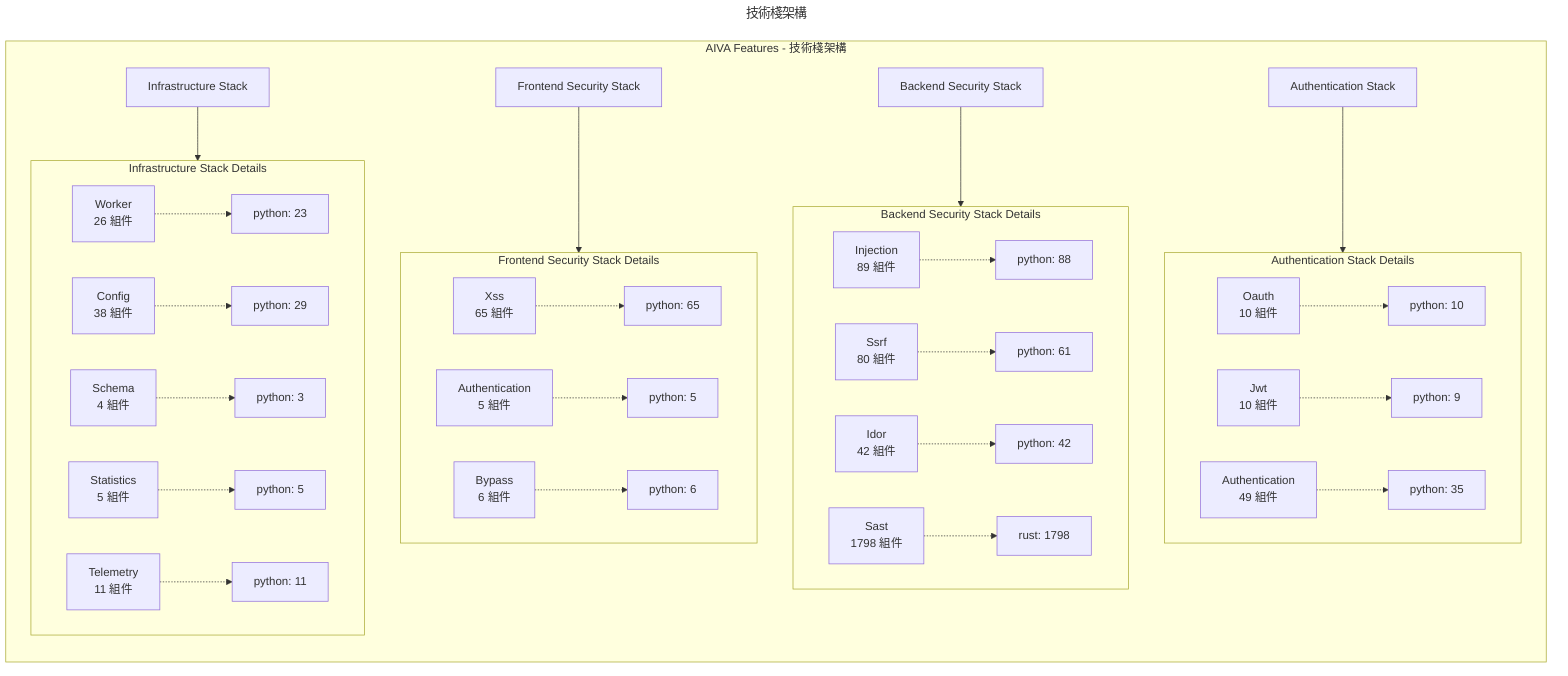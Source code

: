 ---
title: 技術棧架構
---
flowchart TD
    subgraph "AIVA Features - 技術棧架構"
        direction TB
        S1["Frontend Security Stack"]
        S1 --> S1_DETAILS
        subgraph S1_DETAILS["Frontend Security Stack Details"]
            C2["Xss<br/>65 組件"]
            C2 -.-> L3["python: 65"]
            C4["Authentication<br/>5 組件"]
            C4 -.-> L5["python: 5"]
            C6["Bypass<br/>6 組件"]
            C6 -.-> L7["python: 6"]
        end
        S8["Backend Security Stack"]
        S8 --> S8_DETAILS
        subgraph S8_DETAILS["Backend Security Stack Details"]
            C9["Injection<br/>89 組件"]
            C9 -.-> L10["python: 88"]
            C11["Ssrf<br/>80 組件"]
            C11 -.-> L12["python: 61"]
            C13["Idor<br/>42 組件"]
            C13 -.-> L14["python: 42"]
            C15["Sast<br/>1798 組件"]
            C15 -.-> L16["rust: 1798"]
        end
        S17["Authentication Stack"]
        S17 --> S17_DETAILS
        subgraph S17_DETAILS["Authentication Stack Details"]
            C18["Oauth<br/>10 組件"]
            C18 -.-> L19["python: 10"]
            C20["Jwt<br/>10 組件"]
            C20 -.-> L21["python: 9"]
            C22["Authentication<br/>49 組件"]
            C22 -.-> L23["python: 35"]
        end
        S24["Infrastructure Stack"]
        S24 --> S24_DETAILS
        subgraph S24_DETAILS["Infrastructure Stack Details"]
            C25["Worker<br/>26 組件"]
            C25 -.-> L26["python: 23"]
            C27["Config<br/>38 組件"]
            C27 -.-> L28["python: 29"]
            C29["Schema<br/>4 組件"]
            C29 -.-> L30["python: 3"]
            C31["Statistics<br/>5 組件"]
            C31 -.-> L32["python: 5"]
            C33["Telemetry<br/>11 組件"]
            C33 -.-> L34["python: 11"]
        end

    end

    classDef stackStyle fill:#e1f5fe,stroke:#01579b,stroke-width:2px
    classDef clusterStyle fill:#f3e5f5,stroke:#4a148c,stroke-width:2px  
    classDef componentStyle fill:#e8f5e8,stroke:#1b5e20,stroke-width:2px
    classDef languageStyle fill:#fff3e0,stroke:#e65100,stroke-width:2px
